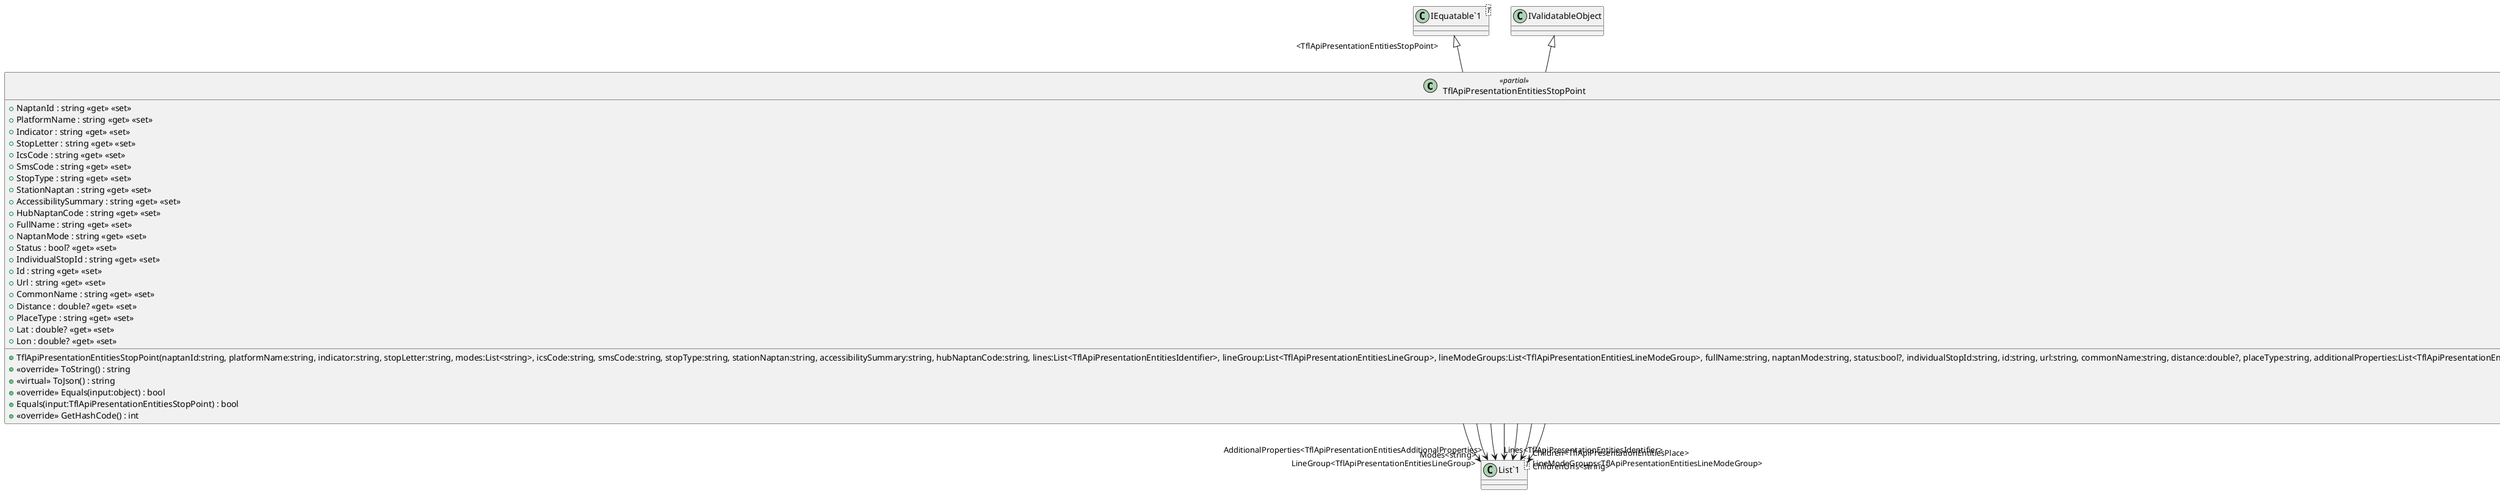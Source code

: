 @startuml
class TflApiPresentationEntitiesStopPoint <<partial>> {
    + TflApiPresentationEntitiesStopPoint(naptanId:string, platformName:string, indicator:string, stopLetter:string, modes:List<string>, icsCode:string, smsCode:string, stopType:string, stationNaptan:string, accessibilitySummary:string, hubNaptanCode:string, lines:List<TflApiPresentationEntitiesIdentifier>, lineGroup:List<TflApiPresentationEntitiesLineGroup>, lineModeGroups:List<TflApiPresentationEntitiesLineModeGroup>, fullName:string, naptanMode:string, status:bool?, individualStopId:string, id:string, url:string, commonName:string, distance:double?, placeType:string, additionalProperties:List<TflApiPresentationEntitiesAdditionalProperties>, children:List<TflApiPresentationEntitiesPlace>, childrenUrls:List<string>, lat:double?, lon:double?)
    + NaptanId : string <<get>> <<set>>
    + PlatformName : string <<get>> <<set>>
    + Indicator : string <<get>> <<set>>
    + StopLetter : string <<get>> <<set>>
    + IcsCode : string <<get>> <<set>>
    + SmsCode : string <<get>> <<set>>
    + StopType : string <<get>> <<set>>
    + StationNaptan : string <<get>> <<set>>
    + AccessibilitySummary : string <<get>> <<set>>
    + HubNaptanCode : string <<get>> <<set>>
    + FullName : string <<get>> <<set>>
    + NaptanMode : string <<get>> <<set>>
    + Status : bool? <<get>> <<set>>
    + IndividualStopId : string <<get>> <<set>>
    + Id : string <<get>> <<set>>
    + Url : string <<get>> <<set>>
    + CommonName : string <<get>> <<set>>
    + Distance : double? <<get>> <<set>>
    + PlaceType : string <<get>> <<set>>
    + Lat : double? <<get>> <<set>>
    + Lon : double? <<get>> <<set>>
    + <<override>> ToString() : string
    + <<virtual>> ToJson() : string
    + <<override>> Equals(input:object) : bool
    + Equals(input:TflApiPresentationEntitiesStopPoint) : bool
    + <<override>> GetHashCode() : int
}
class "IEquatable`1"<T> {
}
class "List`1"<T> {
}
"IEquatable`1" "<TflApiPresentationEntitiesStopPoint>" <|-- TflApiPresentationEntitiesStopPoint
IValidatableObject <|-- TflApiPresentationEntitiesStopPoint
TflApiPresentationEntitiesStopPoint --> "Modes<string>" "List`1"
TflApiPresentationEntitiesStopPoint --> "Lines<TflApiPresentationEntitiesIdentifier>" "List`1"
TflApiPresentationEntitiesStopPoint --> "LineGroup<TflApiPresentationEntitiesLineGroup>" "List`1"
TflApiPresentationEntitiesStopPoint --> "LineModeGroups<TflApiPresentationEntitiesLineModeGroup>" "List`1"
TflApiPresentationEntitiesStopPoint --> "AdditionalProperties<TflApiPresentationEntitiesAdditionalProperties>" "List`1"
TflApiPresentationEntitiesStopPoint --> "Children<TflApiPresentationEntitiesPlace>" "List`1"
TflApiPresentationEntitiesStopPoint --> "ChildrenUrls<string>" "List`1"
@enduml

